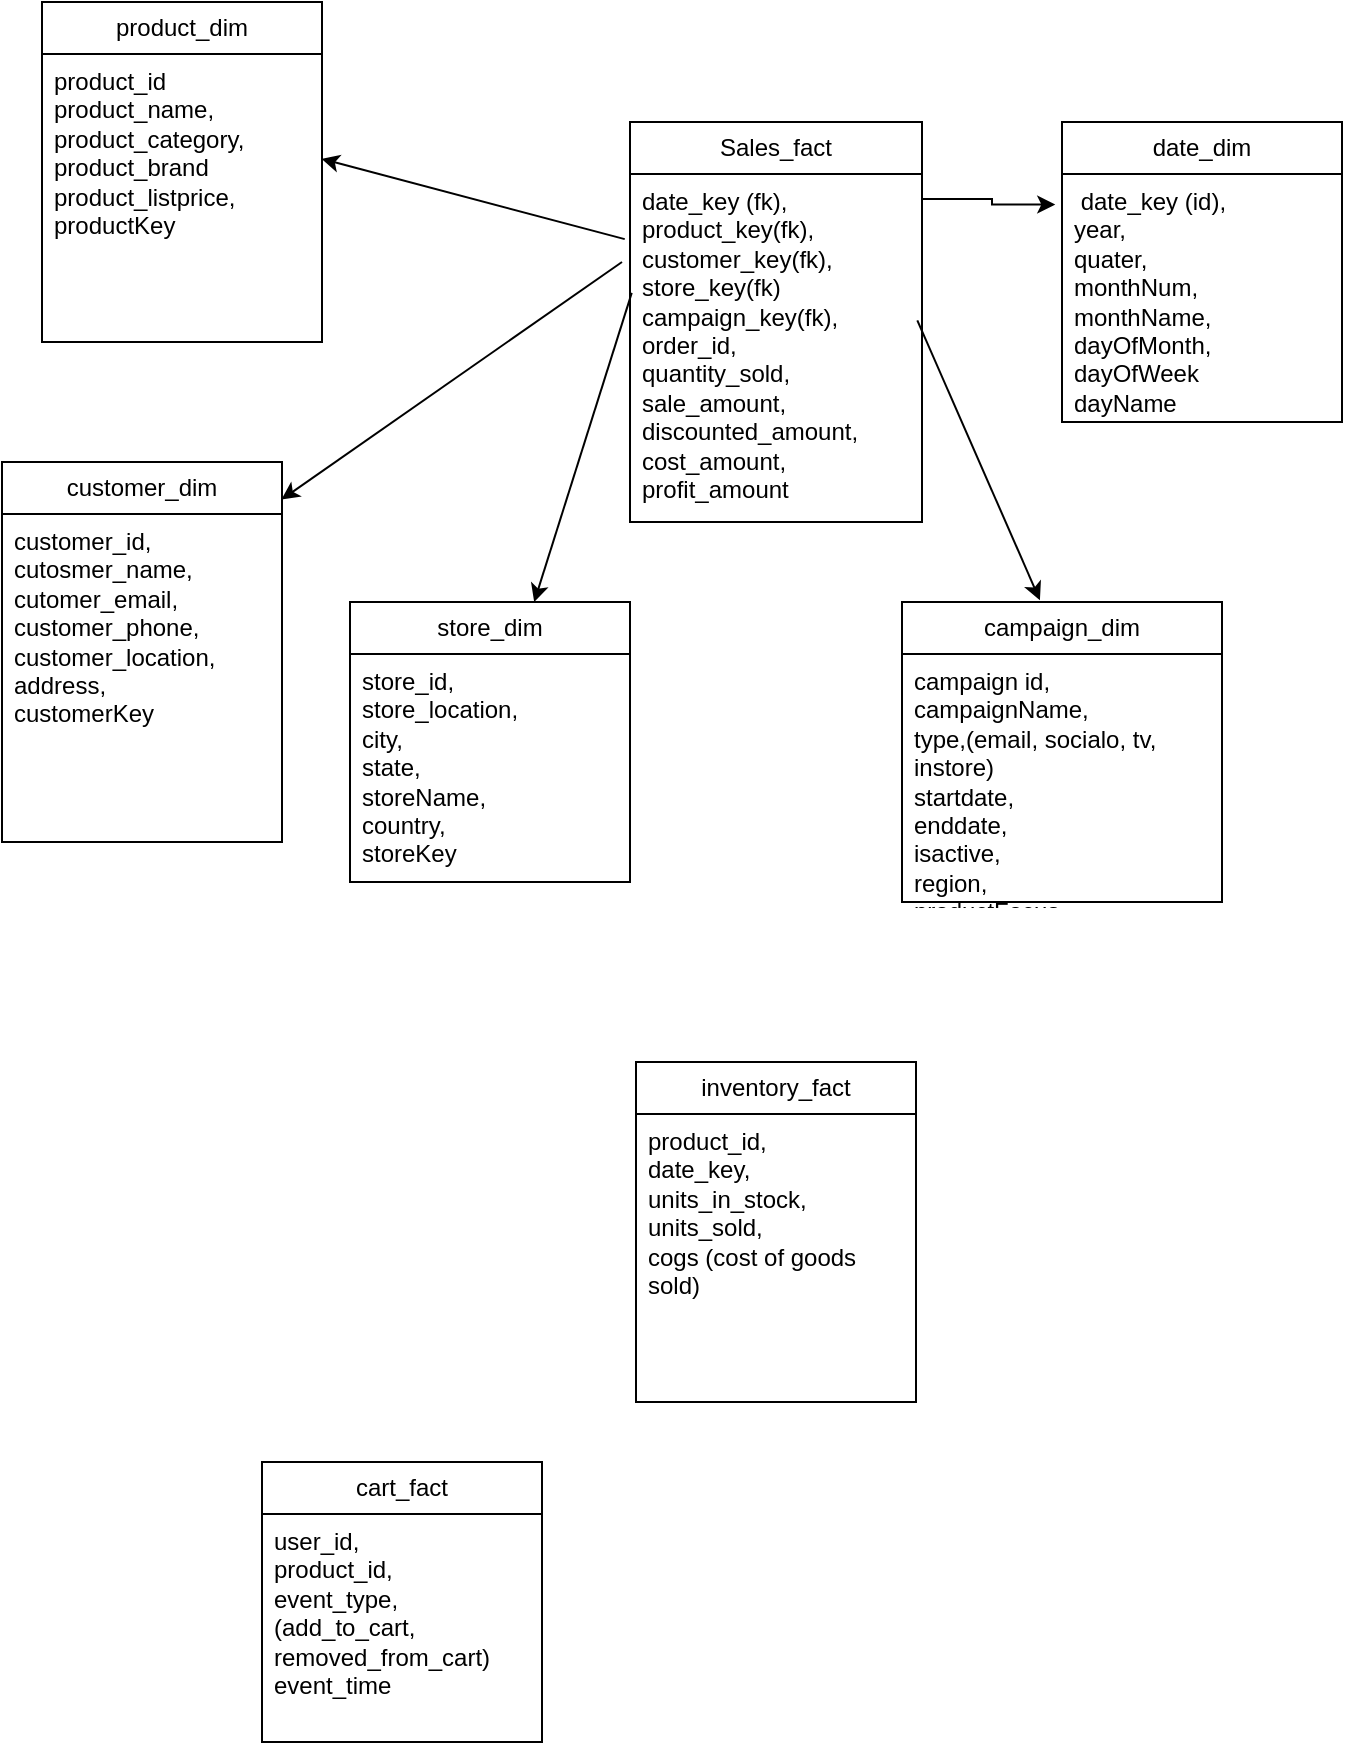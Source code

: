 <mxfile version="27.2.0">
  <diagram id="C5RBs43oDa-KdzZeNtuy" name="Page-1">
    <mxGraphModel dx="1044" dy="510" grid="1" gridSize="10" guides="1" tooltips="1" connect="1" arrows="1" fold="1" page="1" pageScale="1" pageWidth="827" pageHeight="1169" math="0" shadow="0">
      <root>
        <mxCell id="WIyWlLk6GJQsqaUBKTNV-0" />
        <mxCell id="WIyWlLk6GJQsqaUBKTNV-1" parent="WIyWlLk6GJQsqaUBKTNV-0" />
        <mxCell id="Em1ryW9z7g-dtDlrxOXF-0" value="Sales_fact" style="swimlane;fontStyle=0;childLayout=stackLayout;horizontal=1;startSize=26;fillColor=none;horizontalStack=0;resizeParent=1;resizeParentMax=0;resizeLast=0;collapsible=1;marginBottom=0;whiteSpace=wrap;html=1;" parent="WIyWlLk6GJQsqaUBKTNV-1" vertex="1">
          <mxGeometry x="344" y="210" width="146" height="200" as="geometry">
            <mxRectangle x="344" y="210" width="100" height="30" as="alternateBounds" />
          </mxGeometry>
        </mxCell>
        <mxCell id="Em1ryW9z7g-dtDlrxOXF-12" value="" style="edgeStyle=orthogonalEdgeStyle;rounded=0;orthogonalLoop=1;jettySize=auto;html=1;entryX=-0.024;entryY=0.123;entryDx=0;entryDy=0;entryPerimeter=0;exitX=0.998;exitY=0.068;exitDx=0;exitDy=0;exitPerimeter=0;" parent="WIyWlLk6GJQsqaUBKTNV-1" source="Em1ryW9z7g-dtDlrxOXF-2" target="Em1ryW9z7g-dtDlrxOXF-6" edge="1">
          <mxGeometry relative="1" as="geometry" />
        </mxCell>
        <mxCell id="Em1ryW9z7g-dtDlrxOXF-2" value="date_key (fk),&lt;div&gt;product_key(fk),&lt;/div&gt;&lt;div&gt;customer_key(fk),&lt;/div&gt;&lt;div&gt;store_key(fk)&lt;/div&gt;&lt;div&gt;campaign_key(fk),&lt;/div&gt;&lt;div&gt;order_id,&lt;/div&gt;&lt;div&gt;quantity_sold,&lt;/div&gt;&lt;div&gt;sale_amount,&lt;/div&gt;&lt;div&gt;discounted_amount,&lt;/div&gt;&lt;div&gt;cost_amount,&lt;/div&gt;&lt;div&gt;profit_amount&lt;/div&gt;&lt;div&gt;&lt;br&gt;&lt;div&gt;&lt;br&gt;&lt;/div&gt;&lt;/div&gt;" style="text;strokeColor=none;fillColor=none;align=left;verticalAlign=top;spacingLeft=4;spacingRight=4;overflow=hidden;rotatable=0;points=[[0,0.5],[1,0.5]];portConstraint=eastwest;whiteSpace=wrap;html=1;" parent="WIyWlLk6GJQsqaUBKTNV-1" vertex="1">
          <mxGeometry x="344" y="236" width="146" height="184" as="geometry" />
        </mxCell>
        <mxCell id="Em1ryW9z7g-dtDlrxOXF-4" value="date_dim" style="swimlane;fontStyle=0;childLayout=stackLayout;horizontal=1;startSize=26;fillColor=none;horizontalStack=0;resizeParent=1;resizeParentMax=0;resizeLast=0;collapsible=1;marginBottom=0;whiteSpace=wrap;html=1;" parent="WIyWlLk6GJQsqaUBKTNV-1" vertex="1">
          <mxGeometry x="560" y="210" width="140" height="150" as="geometry" />
        </mxCell>
        <mxCell id="Em1ryW9z7g-dtDlrxOXF-6" value="&lt;div&gt;&amp;nbsp;date_key (id),&lt;/div&gt;&lt;div&gt;year,&lt;/div&gt;&lt;div&gt;quater,&lt;/div&gt;&lt;div&gt;monthNum,&lt;/div&gt;&lt;div&gt;monthName,&lt;/div&gt;&lt;div&gt;dayOfMonth,&lt;/div&gt;&lt;div&gt;dayOfWeek&lt;/div&gt;&lt;div&gt;dayName&lt;/div&gt;" style="text;strokeColor=none;fillColor=none;align=left;verticalAlign=top;spacingLeft=4;spacingRight=4;overflow=hidden;rotatable=0;points=[[0,0.5],[1,0.5]];portConstraint=eastwest;whiteSpace=wrap;html=1;" parent="Em1ryW9z7g-dtDlrxOXF-4" vertex="1">
          <mxGeometry y="26" width="140" height="124" as="geometry" />
        </mxCell>
        <mxCell id="Em1ryW9z7g-dtDlrxOXF-14" value="product_dim" style="swimlane;fontStyle=0;childLayout=stackLayout;horizontal=1;startSize=26;fillColor=none;horizontalStack=0;resizeParent=1;resizeParentMax=0;resizeLast=0;collapsible=1;marginBottom=0;whiteSpace=wrap;html=1;" parent="WIyWlLk6GJQsqaUBKTNV-1" vertex="1">
          <mxGeometry x="50" y="150" width="140" height="170" as="geometry" />
        </mxCell>
        <mxCell id="Em1ryW9z7g-dtDlrxOXF-17" value="product_id&lt;div&gt;product_name,&lt;/div&gt;&lt;div&gt;product_category,&lt;/div&gt;&lt;div&gt;product_brand&lt;/div&gt;&lt;div&gt;product_listprice,&lt;/div&gt;&lt;div&gt;productKey&lt;/div&gt;" style="text;strokeColor=none;fillColor=none;align=left;verticalAlign=top;spacingLeft=4;spacingRight=4;overflow=hidden;rotatable=0;points=[[0,0.5],[1,0.5]];portConstraint=eastwest;whiteSpace=wrap;html=1;" parent="Em1ryW9z7g-dtDlrxOXF-14" vertex="1">
          <mxGeometry y="26" width="140" height="144" as="geometry" />
        </mxCell>
        <mxCell id="Em1ryW9z7g-dtDlrxOXF-19" value="customer_dim" style="swimlane;fontStyle=0;childLayout=stackLayout;horizontal=1;startSize=26;fillColor=none;horizontalStack=0;resizeParent=1;resizeParentMax=0;resizeLast=0;collapsible=1;marginBottom=0;whiteSpace=wrap;html=1;" parent="WIyWlLk6GJQsqaUBKTNV-1" vertex="1">
          <mxGeometry x="30" y="380" width="140" height="190" as="geometry" />
        </mxCell>
        <mxCell id="Em1ryW9z7g-dtDlrxOXF-22" value="customer_id,&lt;div&gt;cutosmer_name,&lt;/div&gt;&lt;div&gt;cutomer_email,&lt;/div&gt;&lt;div&gt;customer_phone,&lt;br&gt;customer_location,&lt;/div&gt;&lt;div&gt;address,&lt;/div&gt;&lt;div&gt;customerKey&lt;/div&gt;" style="text;strokeColor=none;fillColor=none;align=left;verticalAlign=top;spacingLeft=4;spacingRight=4;overflow=hidden;rotatable=0;points=[[0,0.5],[1,0.5]];portConstraint=eastwest;whiteSpace=wrap;html=1;" parent="Em1ryW9z7g-dtDlrxOXF-19" vertex="1">
          <mxGeometry y="26" width="140" height="164" as="geometry" />
        </mxCell>
        <mxCell id="Em1ryW9z7g-dtDlrxOXF-24" value="store_dim" style="swimlane;fontStyle=0;childLayout=stackLayout;horizontal=1;startSize=26;fillColor=none;horizontalStack=0;resizeParent=1;resizeParentMax=0;resizeLast=0;collapsible=1;marginBottom=0;whiteSpace=wrap;html=1;" parent="WIyWlLk6GJQsqaUBKTNV-1" vertex="1">
          <mxGeometry x="204" y="450" width="140" height="140" as="geometry" />
        </mxCell>
        <mxCell id="Em1ryW9z7g-dtDlrxOXF-27" value="store_id,&lt;div&gt;store_location,&lt;br&gt;city,&lt;br&gt;state,&lt;br&gt;storeName,&lt;/div&gt;&lt;div&gt;country,&lt;/div&gt;&lt;div&gt;storeKey&lt;/div&gt;" style="text;strokeColor=none;fillColor=none;align=left;verticalAlign=top;spacingLeft=4;spacingRight=4;overflow=hidden;rotatable=0;points=[[0,0.5],[1,0.5]];portConstraint=eastwest;whiteSpace=wrap;html=1;" parent="Em1ryW9z7g-dtDlrxOXF-24" vertex="1">
          <mxGeometry y="26" width="140" height="114" as="geometry" />
        </mxCell>
        <mxCell id="Em1ryW9z7g-dtDlrxOXF-28" value="campaign_dim" style="swimlane;fontStyle=0;childLayout=stackLayout;horizontal=1;startSize=26;fillColor=none;horizontalStack=0;resizeParent=1;resizeParentMax=0;resizeLast=0;collapsible=1;marginBottom=0;whiteSpace=wrap;html=1;" parent="WIyWlLk6GJQsqaUBKTNV-1" vertex="1">
          <mxGeometry x="480" y="450" width="160" height="150" as="geometry" />
        </mxCell>
        <mxCell id="Em1ryW9z7g-dtDlrxOXF-31" value="campaign id,&lt;div&gt;campaignName,&lt;/div&gt;&lt;div&gt;type,(email, socialo, tv, instore)&lt;/div&gt;&lt;div&gt;startdate,&lt;/div&gt;&lt;div&gt;enddate,&lt;/div&gt;&lt;div&gt;isactive,&lt;/div&gt;&lt;div&gt;region,&lt;/div&gt;&lt;div&gt;productFocus,&lt;/div&gt;&lt;div&gt;&lt;br&gt;&lt;/div&gt;" style="text;strokeColor=none;fillColor=none;align=left;verticalAlign=top;spacingLeft=4;spacingRight=4;overflow=hidden;rotatable=0;points=[[0,0.5],[1,0.5]];portConstraint=eastwest;whiteSpace=wrap;html=1;" parent="Em1ryW9z7g-dtDlrxOXF-28" vertex="1">
          <mxGeometry y="26" width="160" height="124" as="geometry" />
        </mxCell>
        <mxCell id="Em1ryW9z7g-dtDlrxOXF-35" value="" style="edgeStyle=none;orthogonalLoop=1;jettySize=auto;html=1;rounded=0;exitX=-0.018;exitY=0.177;exitDx=0;exitDy=0;exitPerimeter=0;entryX=0.998;entryY=0.364;entryDx=0;entryDy=0;entryPerimeter=0;" parent="WIyWlLk6GJQsqaUBKTNV-1" source="Em1ryW9z7g-dtDlrxOXF-2" target="Em1ryW9z7g-dtDlrxOXF-17" edge="1">
          <mxGeometry width="100" relative="1" as="geometry">
            <mxPoint x="210" y="150" as="sourcePoint" />
            <mxPoint x="310" y="150" as="targetPoint" />
            <Array as="points" />
          </mxGeometry>
        </mxCell>
        <mxCell id="Em1ryW9z7g-dtDlrxOXF-36" value="" style="edgeStyle=none;orthogonalLoop=1;jettySize=auto;html=1;rounded=0;entryX=0.998;entryY=0.099;entryDx=0;entryDy=0;entryPerimeter=0;" parent="WIyWlLk6GJQsqaUBKTNV-1" target="Em1ryW9z7g-dtDlrxOXF-19" edge="1">
          <mxGeometry width="100" relative="1" as="geometry">
            <mxPoint x="340" y="280" as="sourcePoint" />
            <mxPoint x="200" y="238" as="targetPoint" />
            <Array as="points" />
          </mxGeometry>
        </mxCell>
        <mxCell id="Em1ryW9z7g-dtDlrxOXF-37" value="" style="edgeStyle=none;orthogonalLoop=1;jettySize=auto;html=1;rounded=0;exitX=0.006;exitY=0.323;exitDx=0;exitDy=0;exitPerimeter=0;" parent="WIyWlLk6GJQsqaUBKTNV-1" source="Em1ryW9z7g-dtDlrxOXF-2" target="Em1ryW9z7g-dtDlrxOXF-24" edge="1">
          <mxGeometry width="100" relative="1" as="geometry">
            <mxPoint x="361" y="289" as="sourcePoint" />
            <mxPoint x="210" y="248" as="targetPoint" />
            <Array as="points" />
          </mxGeometry>
        </mxCell>
        <mxCell id="Em1ryW9z7g-dtDlrxOXF-38" value="" style="edgeStyle=none;orthogonalLoop=1;jettySize=auto;html=1;rounded=0;entryX=0.431;entryY=-0.006;entryDx=0;entryDy=0;entryPerimeter=0;exitX=0.984;exitY=0.398;exitDx=0;exitDy=0;exitPerimeter=0;" parent="WIyWlLk6GJQsqaUBKTNV-1" source="Em1ryW9z7g-dtDlrxOXF-2" target="Em1ryW9z7g-dtDlrxOXF-28" edge="1">
          <mxGeometry width="100" relative="1" as="geometry">
            <mxPoint x="371" y="299" as="sourcePoint" />
            <mxPoint x="220" y="258" as="targetPoint" />
            <Array as="points" />
          </mxGeometry>
        </mxCell>
        <mxCell id="Em1ryW9z7g-dtDlrxOXF-40" value="&lt;span style=&quot;color: rgba(0, 0, 0, 0); font-family: monospace; font-size: 0px; text-align: start;&quot;&gt;%3CmxGraphModel%3E%3Croot%3E%3CmxCell%20id%3D%220%22%2F%3E%3CmxCell%20id%3D%221%22%20parent%3D%220%22%2F%3E%3CmxCell%20id%3D%222%22%20value%3D%22Sales_fact%22%20style%3D%22swimlane%3BfontStyle%3D0%3BchildLayout%3DstackLayout%3Bhorizontal%3D1%3BstartSize%3D26%3BfillColor%3Dnone%3BhorizontalStack%3D0%3BresizeParent%3D1%3BresizeParentMax%3D0%3BresizeLast%3D0%3Bcollapsible%3D1%3BmarginBottom%3D0%3BwhiteSpace%3Dwrap%3Bhtml%3D1%3B%22%20vertex%3D%221%22%20parent%3D%221%22%3E%3CmxGeometry%20x%3D%22344%22%20y%3D%22210%22%20width%3D%22146%22%20height%3D%22200%22%20as%3D%22geometry%22%2F%3E%3C%2FmxCell%3E%3C%2Froot%3E%3C%2FmxGraphModel%3E&lt;/span&gt;" style="text;html=1;align=center;verticalAlign=middle;resizable=0;points=[];autosize=1;strokeColor=none;fillColor=none;" parent="WIyWlLk6GJQsqaUBKTNV-1" vertex="1">
          <mxGeometry x="250" y="758" width="20" height="30" as="geometry" />
        </mxCell>
        <mxCell id="Em1ryW9z7g-dtDlrxOXF-55" value="inventory_fact" style="swimlane;fontStyle=0;childLayout=stackLayout;horizontal=1;startSize=26;fillColor=none;horizontalStack=0;resizeParent=1;resizeParentMax=0;resizeLast=0;collapsible=1;marginBottom=0;whiteSpace=wrap;html=1;" parent="WIyWlLk6GJQsqaUBKTNV-1" vertex="1">
          <mxGeometry x="347" y="680" width="140" height="170" as="geometry" />
        </mxCell>
        <mxCell id="Em1ryW9z7g-dtDlrxOXF-56" value="product_id,&lt;div&gt;date_key,&lt;/div&gt;&lt;div&gt;units_in_stock,&lt;br&gt;units_sold,&lt;br&gt;cogs (cost of goods sold)&lt;/div&gt;" style="text;strokeColor=none;fillColor=none;align=left;verticalAlign=top;spacingLeft=4;spacingRight=4;overflow=hidden;rotatable=0;points=[[0,0.5],[1,0.5]];portConstraint=eastwest;whiteSpace=wrap;html=1;" parent="Em1ryW9z7g-dtDlrxOXF-55" vertex="1">
          <mxGeometry y="26" width="140" height="144" as="geometry" />
        </mxCell>
        <mxCell id="T2EI4NiWzftz2DJucl1O-0" value="cart_fact" style="swimlane;fontStyle=0;childLayout=stackLayout;horizontal=1;startSize=26;fillColor=none;horizontalStack=0;resizeParent=1;resizeParentMax=0;resizeLast=0;collapsible=1;marginBottom=0;whiteSpace=wrap;html=1;" vertex="1" parent="WIyWlLk6GJQsqaUBKTNV-1">
          <mxGeometry x="160" y="880" width="140" height="140" as="geometry" />
        </mxCell>
        <mxCell id="T2EI4NiWzftz2DJucl1O-3" value="user_id,&lt;div&gt;product_id,&lt;/div&gt;&lt;div&gt;event_type, (add_to_cart, removed_from_cart)&lt;/div&gt;&lt;div&gt;event_time&lt;/div&gt;" style="text;strokeColor=none;fillColor=none;align=left;verticalAlign=top;spacingLeft=4;spacingRight=4;overflow=hidden;rotatable=0;points=[[0,0.5],[1,0.5]];portConstraint=eastwest;whiteSpace=wrap;html=1;" vertex="1" parent="T2EI4NiWzftz2DJucl1O-0">
          <mxGeometry y="26" width="140" height="114" as="geometry" />
        </mxCell>
      </root>
    </mxGraphModel>
  </diagram>
</mxfile>
